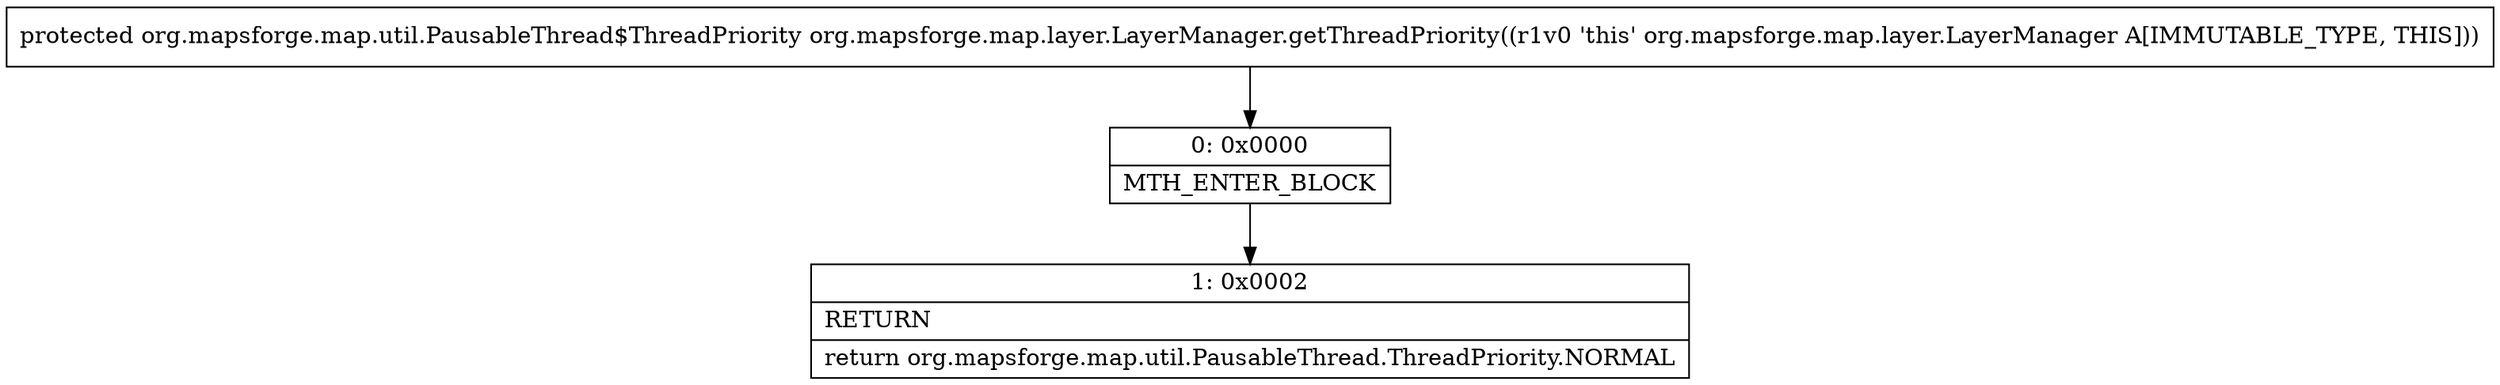 digraph "CFG fororg.mapsforge.map.layer.LayerManager.getThreadPriority()Lorg\/mapsforge\/map\/util\/PausableThread$ThreadPriority;" {
Node_0 [shape=record,label="{0\:\ 0x0000|MTH_ENTER_BLOCK\l}"];
Node_1 [shape=record,label="{1\:\ 0x0002|RETURN\l|return org.mapsforge.map.util.PausableThread.ThreadPriority.NORMAL\l}"];
MethodNode[shape=record,label="{protected org.mapsforge.map.util.PausableThread$ThreadPriority org.mapsforge.map.layer.LayerManager.getThreadPriority((r1v0 'this' org.mapsforge.map.layer.LayerManager A[IMMUTABLE_TYPE, THIS])) }"];
MethodNode -> Node_0;
Node_0 -> Node_1;
}

